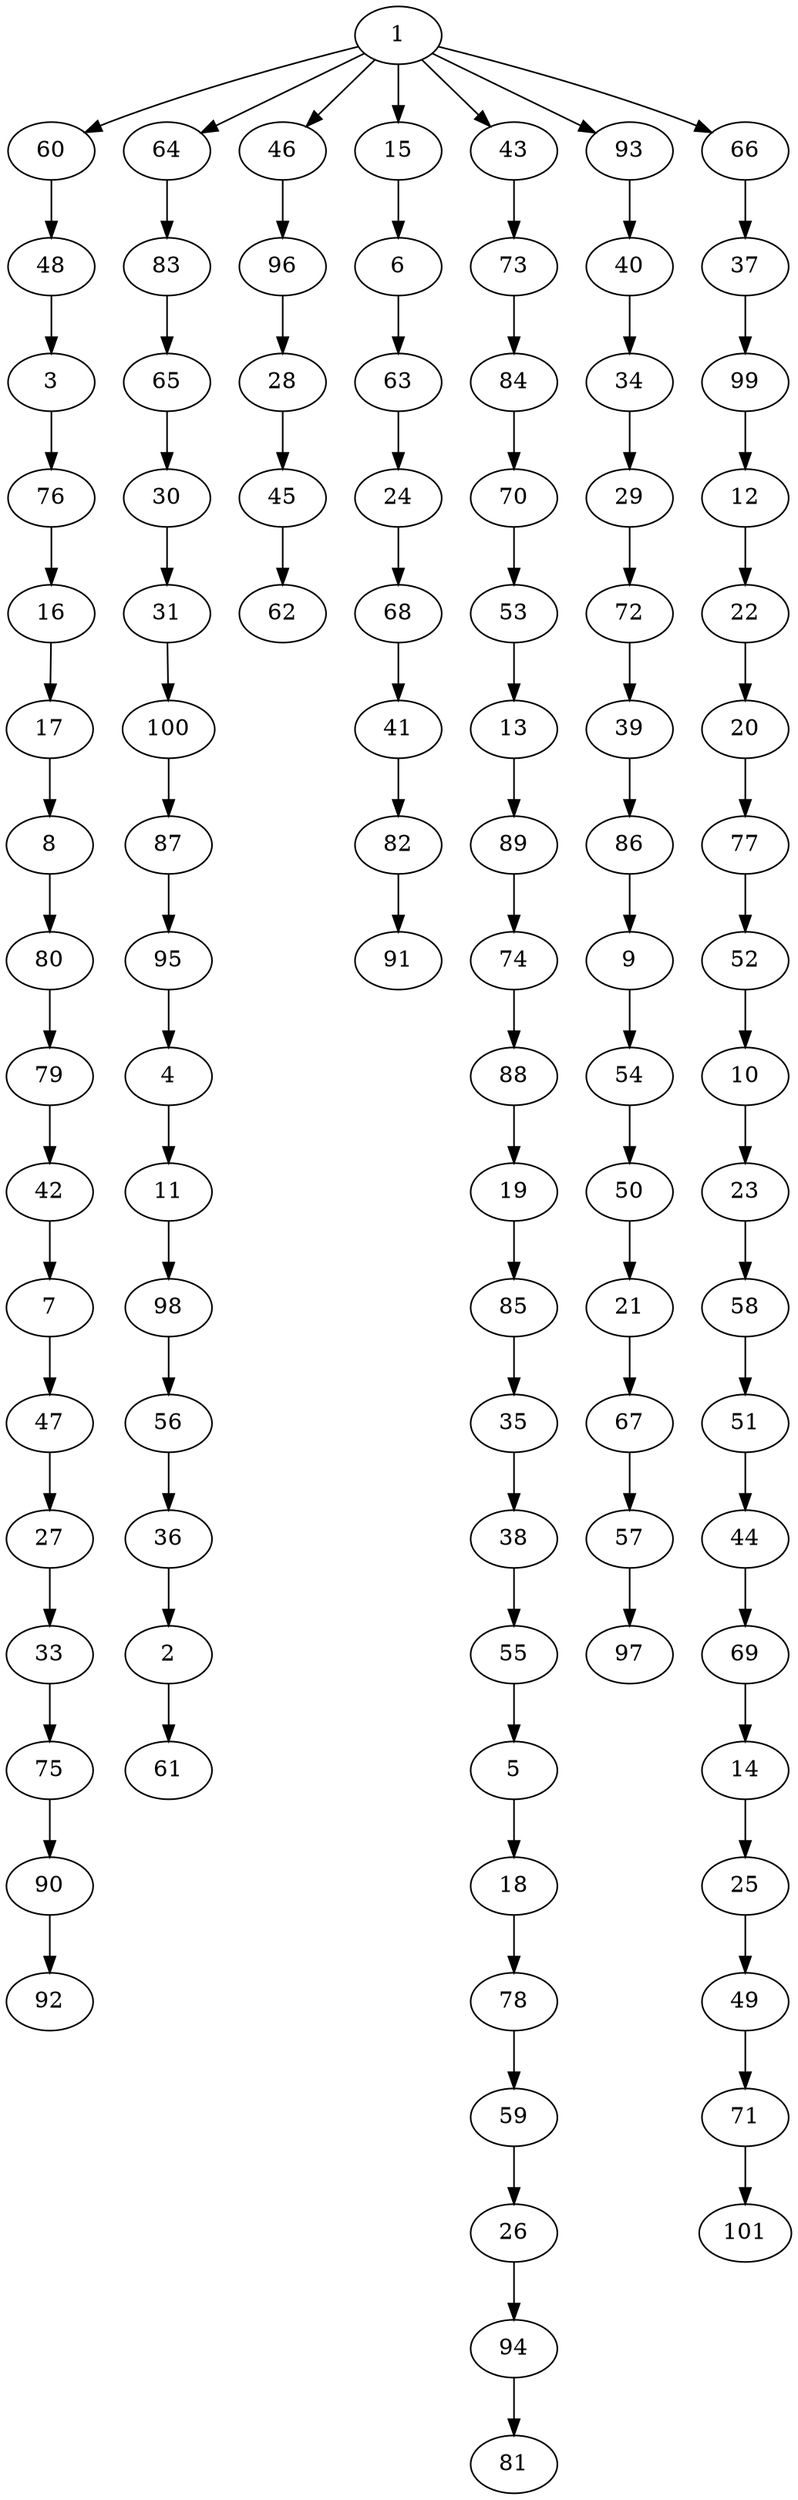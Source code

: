 digraph camion {
1;
1 -> 60 -> 48 -> 3 -> 76 -> 16 -> 17 -> 8 -> 80 -> 79 -> 42 -> 7 -> 47 -> 27 -> 33 -> 75 -> 90 -> 92;
1 -> 64 -> 83 -> 65 -> 30 -> 31 -> 100 -> 87 -> 95 -> 4 -> 11 -> 98 -> 56 -> 36 -> 2 -> 61;
1 -> 46 -> 96 -> 28 -> 45 -> 62;
1 -> 15 -> 6 -> 63 -> 24 -> 68 -> 41 -> 82 -> 91;
1 -> 43 -> 73 -> 84 -> 70 -> 53 -> 13 -> 89 -> 74 -> 88 -> 19 -> 85 -> 35 -> 38 -> 55 -> 5 -> 18 -> 78 -> 59 -> 26 -> 94 -> 81;
1 -> 93 -> 40 -> 34 -> 29 -> 72 -> 39 -> 86 -> 9 -> 54 -> 50 -> 21 -> 67 -> 57 -> 97;
1 -> 66 -> 37 -> 99 -> 12 -> 22 -> 20 -> 77 -> 52 -> 10 -> 23 -> 58 -> 51 -> 44 -> 69 -> 14 -> 25 -> 49 -> 71 -> 101;
}